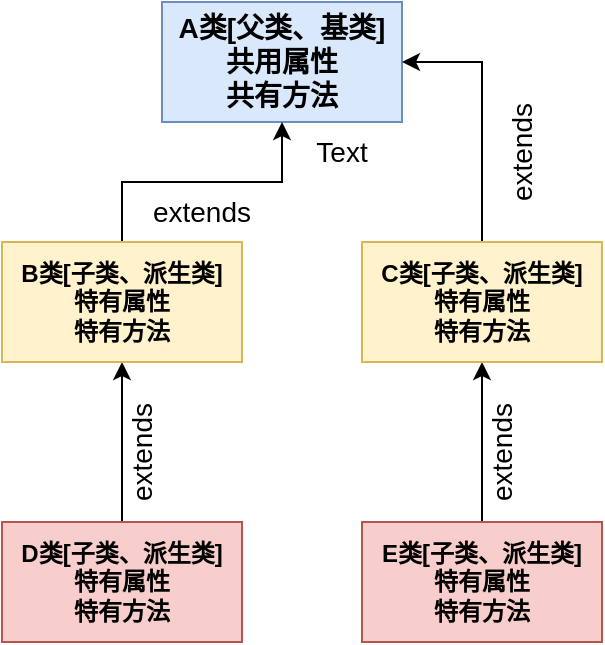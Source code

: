 <mxfile version="17.1.2" type="github">
  <diagram id="_RPSAy_L1pVo-dNgxcZ6" name="第 1 页">
    <mxGraphModel dx="968" dy="600" grid="1" gridSize="10" guides="1" tooltips="1" connect="1" arrows="1" fold="1" page="1" pageScale="1" pageWidth="827" pageHeight="1169" math="0" shadow="0">
      <root>
        <mxCell id="0" />
        <mxCell id="1" parent="0" />
        <mxCell id="Lvgmar0G9neAODof-2q4-1" value="&lt;b style=&quot;font-size: 14px&quot;&gt;A类[父类、基类]&lt;br&gt;共用属性&lt;br&gt;共有方法&lt;br&gt;&lt;/b&gt;" style="rounded=0;whiteSpace=wrap;html=1;fillColor=#dae8fc;strokeColor=#6c8ebf;" vertex="1" parent="1">
          <mxGeometry x="320" y="40" width="120" height="60" as="geometry" />
        </mxCell>
        <mxCell id="Lvgmar0G9neAODof-2q4-27" style="edgeStyle=orthogonalEdgeStyle;rounded=0;orthogonalLoop=1;jettySize=auto;html=1;exitX=0.5;exitY=0;exitDx=0;exitDy=0;entryX=0.5;entryY=1;entryDx=0;entryDy=0;fontSize=14;" edge="1" parent="1" source="Lvgmar0G9neAODof-2q4-3" target="Lvgmar0G9neAODof-2q4-6">
          <mxGeometry relative="1" as="geometry" />
        </mxCell>
        <mxCell id="Lvgmar0G9neAODof-2q4-3" value="&lt;b&gt;E类[子类、派生类]&lt;br&gt;特有属性&lt;br&gt;特有方法&lt;/b&gt;" style="rounded=0;whiteSpace=wrap;html=1;fillColor=#f8cecc;strokeColor=#b85450;" vertex="1" parent="1">
          <mxGeometry x="420" y="300" width="120" height="60" as="geometry" />
        </mxCell>
        <mxCell id="Lvgmar0G9neAODof-2q4-26" style="edgeStyle=orthogonalEdgeStyle;rounded=0;orthogonalLoop=1;jettySize=auto;html=1;exitX=0.5;exitY=0;exitDx=0;exitDy=0;entryX=0.5;entryY=1;entryDx=0;entryDy=0;fontSize=14;" edge="1" parent="1" source="Lvgmar0G9neAODof-2q4-4" target="Lvgmar0G9neAODof-2q4-5">
          <mxGeometry relative="1" as="geometry" />
        </mxCell>
        <mxCell id="Lvgmar0G9neAODof-2q4-4" value="&lt;b&gt;D类[子类、派生类]&lt;br&gt;特有属性&lt;br&gt;特有方法&lt;/b&gt;" style="rounded=0;whiteSpace=wrap;html=1;fillColor=#f8cecc;strokeColor=#b85450;" vertex="1" parent="1">
          <mxGeometry x="240" y="300" width="120" height="60" as="geometry" />
        </mxCell>
        <mxCell id="Lvgmar0G9neAODof-2q4-19" style="edgeStyle=orthogonalEdgeStyle;rounded=0;orthogonalLoop=1;jettySize=auto;html=1;exitX=0.5;exitY=0;exitDx=0;exitDy=0;fontSize=14;" edge="1" parent="1" source="Lvgmar0G9neAODof-2q4-5" target="Lvgmar0G9neAODof-2q4-1">
          <mxGeometry relative="1" as="geometry" />
        </mxCell>
        <mxCell id="Lvgmar0G9neAODof-2q4-5" value="&lt;b&gt;B类[子类、派生类]&lt;br&gt;特有属性&lt;br&gt;特有方法&lt;/b&gt;" style="rounded=0;whiteSpace=wrap;html=1;fillColor=#fff2cc;strokeColor=#d6b656;" vertex="1" parent="1">
          <mxGeometry x="240" y="160" width="120" height="60" as="geometry" />
        </mxCell>
        <mxCell id="Lvgmar0G9neAODof-2q4-21" style="edgeStyle=orthogonalEdgeStyle;rounded=0;orthogonalLoop=1;jettySize=auto;html=1;exitX=0.5;exitY=0;exitDx=0;exitDy=0;entryX=1;entryY=0.5;entryDx=0;entryDy=0;fontSize=14;" edge="1" parent="1" source="Lvgmar0G9neAODof-2q4-6" target="Lvgmar0G9neAODof-2q4-1">
          <mxGeometry relative="1" as="geometry" />
        </mxCell>
        <mxCell id="Lvgmar0G9neAODof-2q4-6" value="&lt;b&gt;C类[子类、派生类]&lt;br&gt;特有属性&lt;br&gt;特有方法&lt;/b&gt;" style="rounded=0;whiteSpace=wrap;html=1;fillColor=#fff2cc;strokeColor=#d6b656;" vertex="1" parent="1">
          <mxGeometry x="420" y="160" width="120" height="60" as="geometry" />
        </mxCell>
        <mxCell id="Lvgmar0G9neAODof-2q4-24" value="extends" style="text;html=1;strokeColor=none;fillColor=none;align=center;verticalAlign=middle;whiteSpace=wrap;rounded=0;fontSize=14;" vertex="1" parent="1">
          <mxGeometry x="310" y="130" width="60" height="30" as="geometry" />
        </mxCell>
        <mxCell id="Lvgmar0G9neAODof-2q4-25" value="extends" style="text;html=1;strokeColor=none;fillColor=none;align=center;verticalAlign=middle;whiteSpace=wrap;rounded=0;fontSize=14;rotation=270;" vertex="1" parent="1">
          <mxGeometry x="470" y="100" width="60" height="30" as="geometry" />
        </mxCell>
        <mxCell id="Lvgmar0G9neAODof-2q4-28" value="Text" style="text;html=1;strokeColor=none;fillColor=none;align=center;verticalAlign=middle;whiteSpace=wrap;rounded=0;fontSize=14;" vertex="1" parent="1">
          <mxGeometry x="380" y="100" width="60" height="30" as="geometry" />
        </mxCell>
        <mxCell id="Lvgmar0G9neAODof-2q4-29" value="extends" style="text;html=1;strokeColor=none;fillColor=none;align=center;verticalAlign=middle;whiteSpace=wrap;rounded=0;fontSize=14;rotation=270;" vertex="1" parent="1">
          <mxGeometry x="280" y="250" width="60" height="30" as="geometry" />
        </mxCell>
        <mxCell id="Lvgmar0G9neAODof-2q4-31" value="extends" style="text;html=1;strokeColor=none;fillColor=none;align=center;verticalAlign=middle;whiteSpace=wrap;rounded=0;fontSize=14;rotation=270;" vertex="1" parent="1">
          <mxGeometry x="460" y="250" width="60" height="30" as="geometry" />
        </mxCell>
      </root>
    </mxGraphModel>
  </diagram>
</mxfile>
